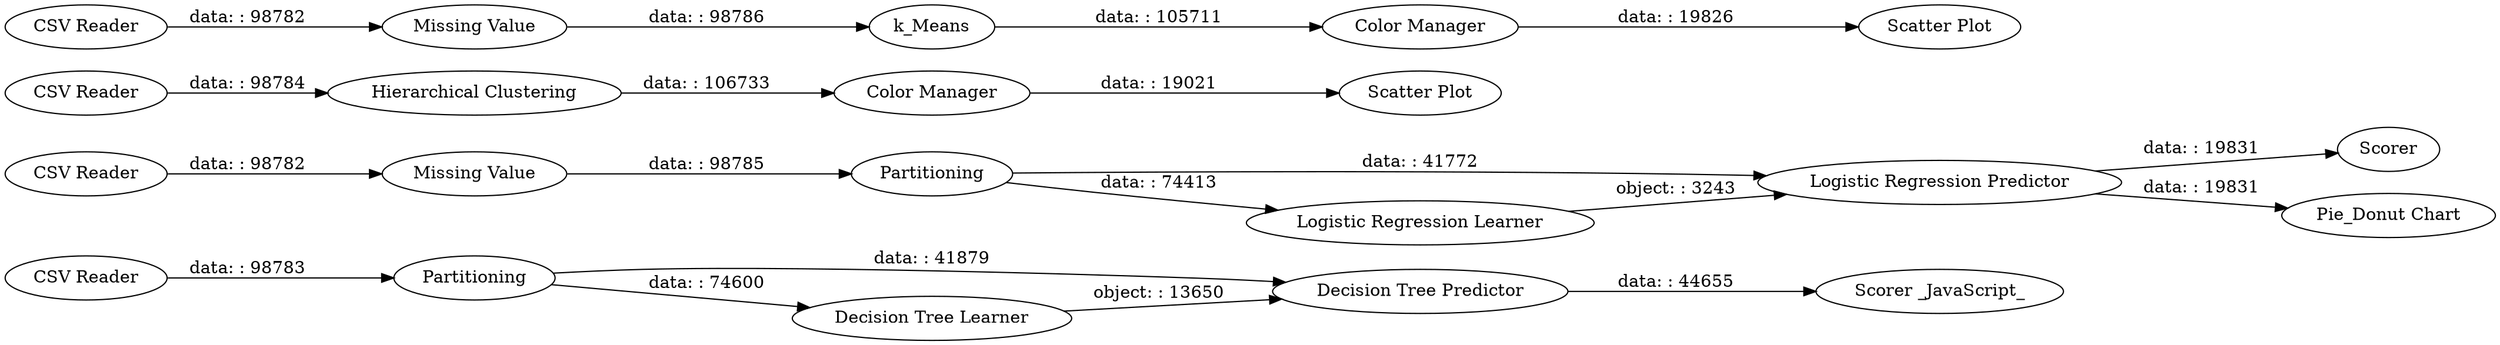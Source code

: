 digraph {
	"7995816279764252005_6" [label=Partitioning]
	"7995816279764252005_12" [label=Partitioning]
	"7995816279764252005_20" [label=Scorer]
	"7995816279764252005_14" [label="Logistic Regression Predictor"]
	"7995816279764252005_9" [label="CSV Reader"]
	"7995816279764252005_18" [label="Scatter Plot"]
	"7995816279764252005_10" [label="Hierarchical Clustering"]
	"7995816279764252005_21" [label="Scorer _JavaScript_"]
	"7995816279764252005_13" [label="Logistic Regression Learner"]
	"7995816279764252005_16" [label="Missing Value"]
	"7995816279764252005_8" [label="Decision Tree Predictor"]
	"7995816279764252005_5" [label="CSV Reader"]
	"7995816279764252005_17" [label="Color Manager"]
	"7995816279764252005_4" [label="Color Manager"]
	"7995816279764252005_3" [label="Scatter Plot"]
	"7995816279764252005_2" [label=k_Means]
	"7995816279764252005_15" [label="Pie_Donut Chart"]
	"7995816279764252005_11" [label="CSV Reader"]
	"7995816279764252005_1" [label="CSV Reader"]
	"7995816279764252005_7" [label="Decision Tree Learner"]
	"7995816279764252005_19" [label="Missing Value"]
	"7995816279764252005_6" -> "7995816279764252005_8" [label="data: : 41879"]
	"7995816279764252005_1" -> "7995816279764252005_16" [label="data: : 98782"]
	"7995816279764252005_16" -> "7995816279764252005_2" [label="data: : 98786"]
	"7995816279764252005_12" -> "7995816279764252005_14" [label="data: : 41772"]
	"7995816279764252005_5" -> "7995816279764252005_6" [label="data: : 98783"]
	"7995816279764252005_10" -> "7995816279764252005_17" [label="data: : 106733"]
	"7995816279764252005_8" -> "7995816279764252005_21" [label="data: : 44655"]
	"7995816279764252005_17" -> "7995816279764252005_18" [label="data: : 19021"]
	"7995816279764252005_4" -> "7995816279764252005_3" [label="data: : 19826"]
	"7995816279764252005_14" -> "7995816279764252005_15" [label="data: : 19831"]
	"7995816279764252005_14" -> "7995816279764252005_20" [label="data: : 19831"]
	"7995816279764252005_19" -> "7995816279764252005_12" [label="data: : 98785"]
	"7995816279764252005_2" -> "7995816279764252005_4" [label="data: : 105711"]
	"7995816279764252005_7" -> "7995816279764252005_8" [label="object: : 13650"]
	"7995816279764252005_11" -> "7995816279764252005_19" [label="data: : 98782"]
	"7995816279764252005_12" -> "7995816279764252005_13" [label="data: : 74413"]
	"7995816279764252005_6" -> "7995816279764252005_7" [label="data: : 74600"]
	"7995816279764252005_9" -> "7995816279764252005_10" [label="data: : 98784"]
	"7995816279764252005_13" -> "7995816279764252005_14" [label="object: : 3243"]
	rankdir=LR
}
